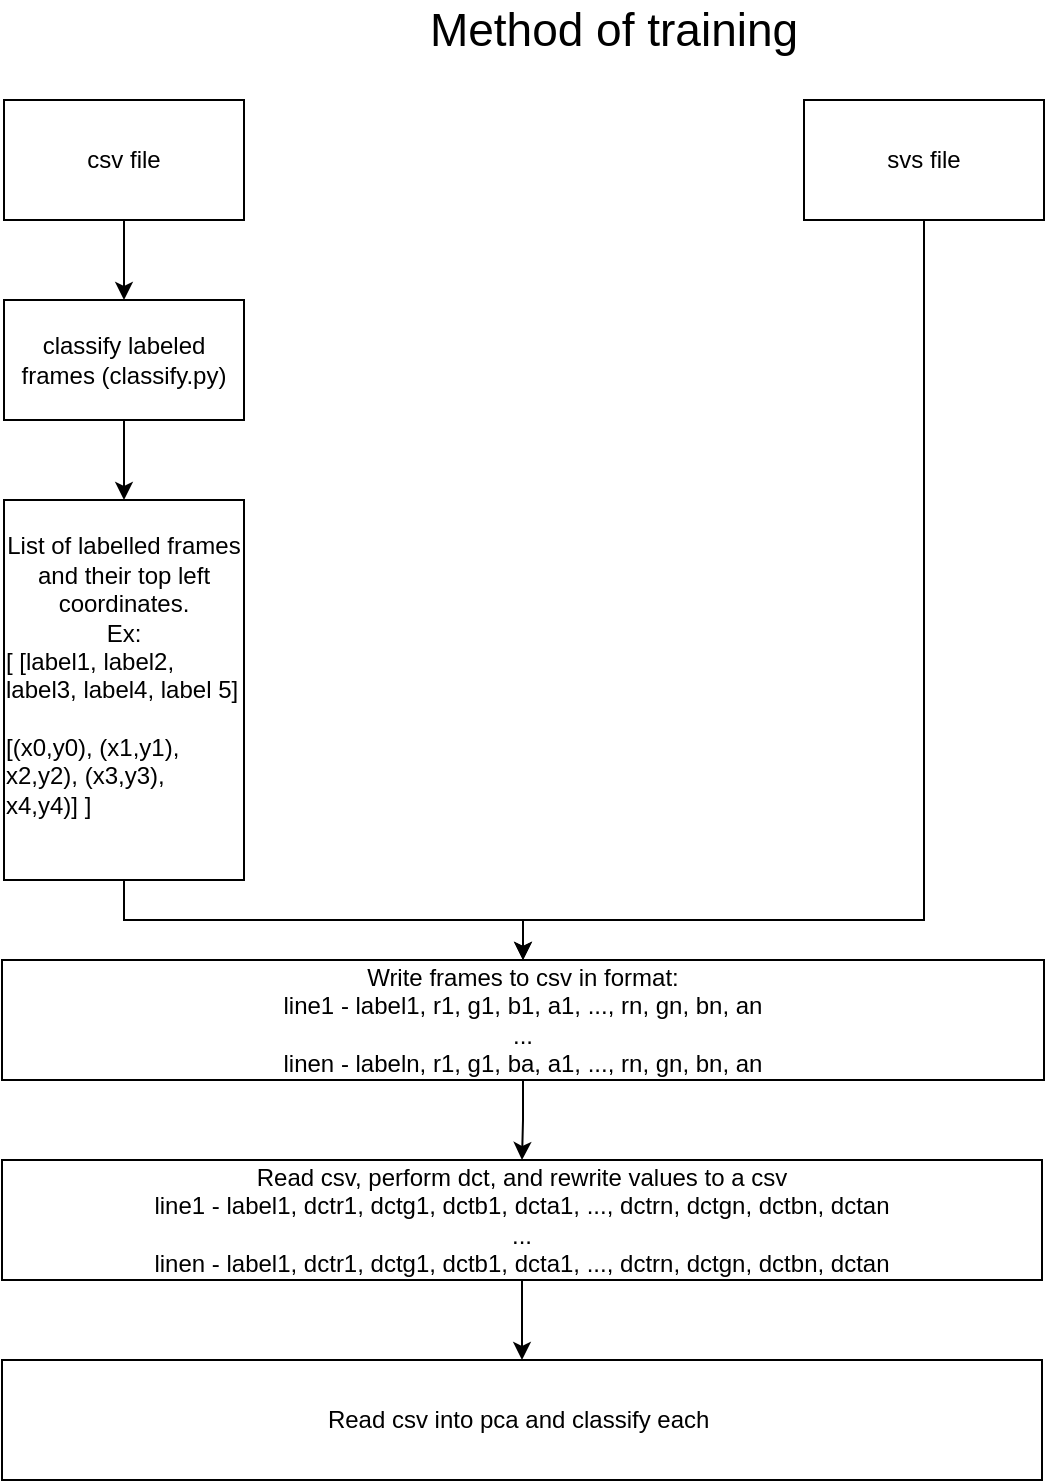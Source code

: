 <mxfile version="23.1.5" type="device">
  <diagram name="Page-1" id="Pn_B5uRz9UyzJfgRzdLi">
    <mxGraphModel dx="1364" dy="843" grid="1" gridSize="10" guides="1" tooltips="1" connect="1" arrows="1" fold="1" page="1" pageScale="1" pageWidth="850" pageHeight="1100" math="0" shadow="0">
      <root>
        <mxCell id="0" />
        <mxCell id="1" parent="0" />
        <mxCell id="R12fR0HURLkSJvz07A9B-15" style="edgeStyle=orthogonalEdgeStyle;rounded=0;orthogonalLoop=1;jettySize=auto;html=1;exitX=0.5;exitY=1;exitDx=0;exitDy=0;entryX=0.5;entryY=0;entryDx=0;entryDy=0;" edge="1" parent="1" source="R12fR0HURLkSJvz07A9B-1" target="R12fR0HURLkSJvz07A9B-13">
          <mxGeometry relative="1" as="geometry">
            <Array as="points">
              <mxPoint x="580" y="470" />
              <mxPoint x="380" y="470" />
            </Array>
          </mxGeometry>
        </mxCell>
        <mxCell id="R12fR0HURLkSJvz07A9B-1" value="svs file" style="rounded=0;whiteSpace=wrap;html=1;" vertex="1" parent="1">
          <mxGeometry x="520" y="60" width="120" height="60" as="geometry" />
        </mxCell>
        <mxCell id="R12fR0HURLkSJvz07A9B-2" value="&lt;font style=&quot;font-size: 23px;&quot;&gt;Method of training&lt;/font&gt;" style="text;html=1;align=center;verticalAlign=middle;whiteSpace=wrap;rounded=0;" vertex="1" parent="1">
          <mxGeometry x="320" y="10" width="210" height="30" as="geometry" />
        </mxCell>
        <mxCell id="R12fR0HURLkSJvz07A9B-7" style="edgeStyle=orthogonalEdgeStyle;rounded=0;orthogonalLoop=1;jettySize=auto;html=1;exitX=0.5;exitY=1;exitDx=0;exitDy=0;entryX=0.5;entryY=0;entryDx=0;entryDy=0;" edge="1" parent="1" source="R12fR0HURLkSJvz07A9B-4" target="R12fR0HURLkSJvz07A9B-5">
          <mxGeometry relative="1" as="geometry">
            <mxPoint x="200" y="160" as="targetPoint" />
          </mxGeometry>
        </mxCell>
        <mxCell id="R12fR0HURLkSJvz07A9B-4" value="csv file" style="rounded=0;whiteSpace=wrap;html=1;" vertex="1" parent="1">
          <mxGeometry x="120" y="60" width="120" height="60" as="geometry" />
        </mxCell>
        <mxCell id="R12fR0HURLkSJvz07A9B-9" style="edgeStyle=orthogonalEdgeStyle;rounded=0;orthogonalLoop=1;jettySize=auto;html=1;exitX=0.5;exitY=1;exitDx=0;exitDy=0;" edge="1" parent="1" source="R12fR0HURLkSJvz07A9B-5" target="R12fR0HURLkSJvz07A9B-10">
          <mxGeometry relative="1" as="geometry">
            <mxPoint x="180" y="280" as="targetPoint" />
          </mxGeometry>
        </mxCell>
        <mxCell id="R12fR0HURLkSJvz07A9B-5" value="classify labeled frames (classify.py)" style="rounded=0;whiteSpace=wrap;html=1;" vertex="1" parent="1">
          <mxGeometry x="120" y="160" width="120" height="60" as="geometry" />
        </mxCell>
        <mxCell id="R12fR0HURLkSJvz07A9B-14" style="edgeStyle=orthogonalEdgeStyle;rounded=0;orthogonalLoop=1;jettySize=auto;html=1;exitX=0.5;exitY=1;exitDx=0;exitDy=0;entryX=0.5;entryY=0;entryDx=0;entryDy=0;" edge="1" parent="1" source="R12fR0HURLkSJvz07A9B-10" target="R12fR0HURLkSJvz07A9B-13">
          <mxGeometry relative="1" as="geometry" />
        </mxCell>
        <mxCell id="R12fR0HURLkSJvz07A9B-10" value="List of labelled frames and their top left coordinates.&lt;br&gt;Ex:&lt;br&gt;&lt;div style=&quot;text-align: left;&quot;&gt;[&amp;nbsp;&lt;span style=&quot;background-color: initial;&quot;&gt;[label1, label2, label3, label4, label 5]&lt;/span&gt;&lt;/div&gt;&lt;div style=&quot;text-align: left; line-height: 120%;&quot;&gt;&lt;br&gt;&lt;/div&gt;&lt;div style=&quot;text-align: left; line-height: 120%;&quot;&gt;[(x0,y0), (x1,y1), x2,y2), (x3,y3), x4,y4)]&amp;nbsp;&lt;span style=&quot;background-color: initial;&quot;&gt;]&lt;/span&gt;&lt;/div&gt;&lt;div style=&quot;text-align: justify;&quot;&gt;&lt;br&gt;&lt;/div&gt;" style="rounded=0;whiteSpace=wrap;html=1;" vertex="1" parent="1">
          <mxGeometry x="120" y="260" width="120" height="190" as="geometry" />
        </mxCell>
        <mxCell id="R12fR0HURLkSJvz07A9B-11" style="edgeStyle=orthogonalEdgeStyle;rounded=0;orthogonalLoop=1;jettySize=auto;html=1;exitX=0.5;exitY=1;exitDx=0;exitDy=0;" edge="1" parent="1" source="R12fR0HURLkSJvz07A9B-10" target="R12fR0HURLkSJvz07A9B-10">
          <mxGeometry relative="1" as="geometry" />
        </mxCell>
        <mxCell id="R12fR0HURLkSJvz07A9B-17" style="edgeStyle=orthogonalEdgeStyle;rounded=0;orthogonalLoop=1;jettySize=auto;html=1;exitX=0.5;exitY=1;exitDx=0;exitDy=0;" edge="1" parent="1" source="R12fR0HURLkSJvz07A9B-13" target="R12fR0HURLkSJvz07A9B-18">
          <mxGeometry relative="1" as="geometry">
            <mxPoint x="380" y="600" as="targetPoint" />
          </mxGeometry>
        </mxCell>
        <mxCell id="R12fR0HURLkSJvz07A9B-13" value="Write frames to csv in format:&lt;br&gt;line1 - label1, r1, g1, b1, a1, ..., rn, gn, bn, an&lt;br&gt;...&lt;br&gt;linen - labeln, r1, g1, ba, a1, ..., rn, gn, bn, an" style="rounded=0;whiteSpace=wrap;html=1;" vertex="1" parent="1">
          <mxGeometry x="119" y="490" width="521" height="60" as="geometry" />
        </mxCell>
        <mxCell id="R12fR0HURLkSJvz07A9B-20" style="edgeStyle=orthogonalEdgeStyle;rounded=0;orthogonalLoop=1;jettySize=auto;html=1;exitX=0.5;exitY=1;exitDx=0;exitDy=0;entryX=0.5;entryY=0;entryDx=0;entryDy=0;" edge="1" parent="1" source="R12fR0HURLkSJvz07A9B-18" target="R12fR0HURLkSJvz07A9B-19">
          <mxGeometry relative="1" as="geometry" />
        </mxCell>
        <mxCell id="R12fR0HURLkSJvz07A9B-18" value="Read csv, perform dct, and rewrite values to a csv&lt;br&gt;line1 - label1, dctr1, dctg1, dctb1, dcta1, ..., dctrn, dctgn, dctbn, dctan&lt;br&gt;...&lt;br&gt;&lt;div&gt;linen - label1, dctr1, dctg1, dctb1, dcta1, ..., dctrn, dctgn, dctbn, dctan&lt;br style=&quot;border-color: var(--border-color);&quot;&gt;&lt;/div&gt;" style="rounded=0;whiteSpace=wrap;html=1;" vertex="1" parent="1">
          <mxGeometry x="119" y="590" width="520" height="60" as="geometry" />
        </mxCell>
        <mxCell id="R12fR0HURLkSJvz07A9B-19" value="Read csv into pca and classify each&amp;nbsp;" style="rounded=0;whiteSpace=wrap;html=1;" vertex="1" parent="1">
          <mxGeometry x="119" y="690" width="520" height="60" as="geometry" />
        </mxCell>
      </root>
    </mxGraphModel>
  </diagram>
</mxfile>
